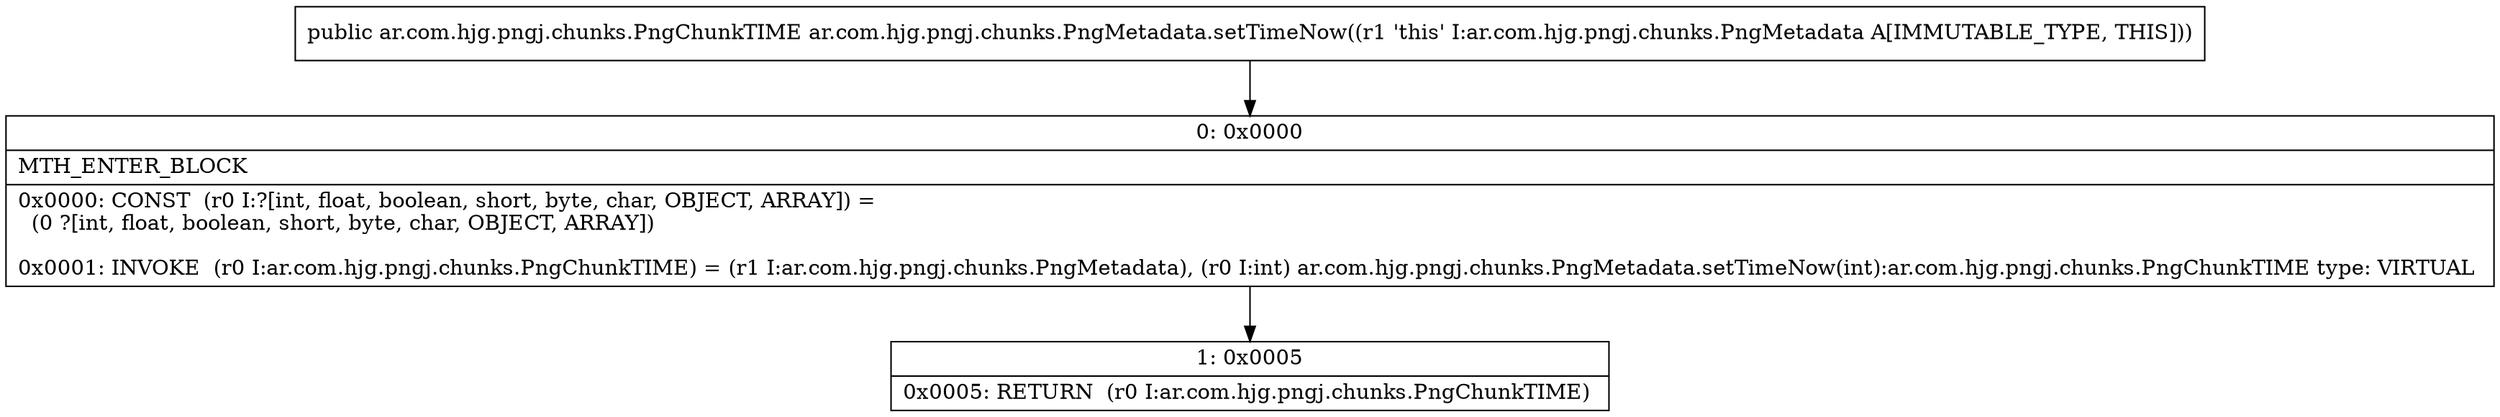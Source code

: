 digraph "CFG forar.com.hjg.pngj.chunks.PngMetadata.setTimeNow()Lar\/com\/hjg\/pngj\/chunks\/PngChunkTIME;" {
Node_0 [shape=record,label="{0\:\ 0x0000|MTH_ENTER_BLOCK\l|0x0000: CONST  (r0 I:?[int, float, boolean, short, byte, char, OBJECT, ARRAY]) = \l  (0 ?[int, float, boolean, short, byte, char, OBJECT, ARRAY])\l \l0x0001: INVOKE  (r0 I:ar.com.hjg.pngj.chunks.PngChunkTIME) = (r1 I:ar.com.hjg.pngj.chunks.PngMetadata), (r0 I:int) ar.com.hjg.pngj.chunks.PngMetadata.setTimeNow(int):ar.com.hjg.pngj.chunks.PngChunkTIME type: VIRTUAL \l}"];
Node_1 [shape=record,label="{1\:\ 0x0005|0x0005: RETURN  (r0 I:ar.com.hjg.pngj.chunks.PngChunkTIME) \l}"];
MethodNode[shape=record,label="{public ar.com.hjg.pngj.chunks.PngChunkTIME ar.com.hjg.pngj.chunks.PngMetadata.setTimeNow((r1 'this' I:ar.com.hjg.pngj.chunks.PngMetadata A[IMMUTABLE_TYPE, THIS])) }"];
MethodNode -> Node_0;
Node_0 -> Node_1;
}

